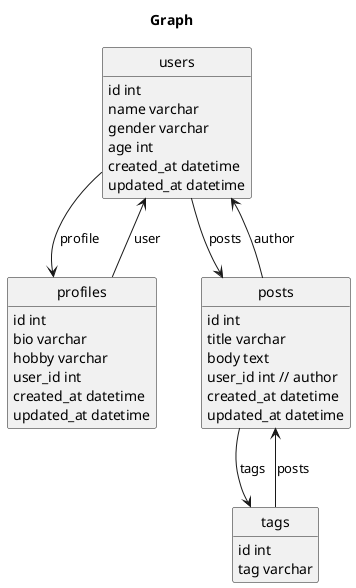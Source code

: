 @startuml

hide methods
hide circle
skinparam shadowing false

title Graph

entity "users" as users {
    id int
    name varchar
    gender varchar
    age int
    created_at datetime
    updated_at datetime
}

entity "profiles" as profiles {
    id int
    bio varchar
    hobby varchar
    user_id int
    created_at datetime
    updated_at datetime
}

entity "posts" as posts {
    id int
    title varchar
    body text
    user_id int // author
    created_at datetime
    updated_at datetime
}

entity "tags" as tags {
    id int
    tag varchar
}

users --> profiles : profile
profiles --> users : user
users --> posts : posts
posts --> users : author
posts --> tags : tags
tags --> posts : posts

@enduml